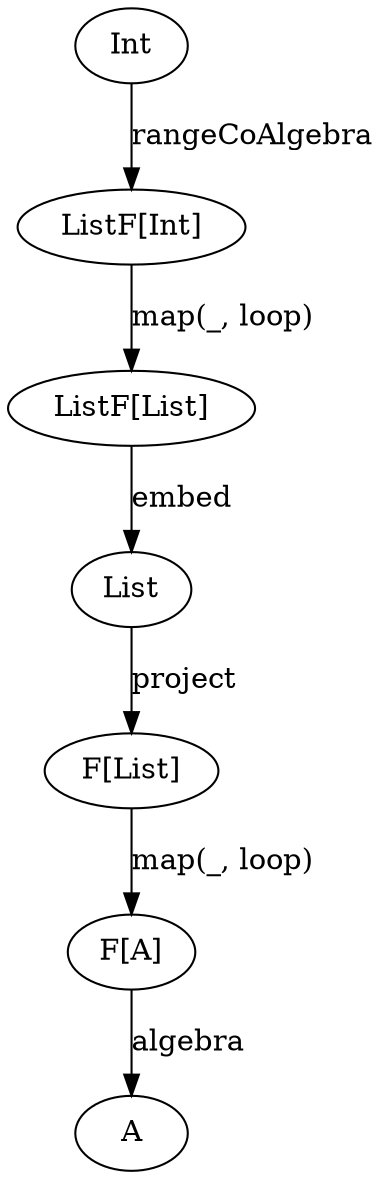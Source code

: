 digraph {
    class="dual"

    B[label="List" class="disabled"]

    subgraph FB_graph {
        anaFB[label="ListF[List]" class="disabled"]
        cataFB[label="F[List]"]
    }

    subgraph FA_graph {
        anaFA[label="ListF[Int]" class="disabled"]
        cataFA[label="F[A]"]
    }

    subgraph A_graph {
        anaA[label=Int class="disabled"]
        cataA[label=A class="disabled"]
    }

    B      -> cataFB[label=project class="disabled"]
    cataFB -> cataFA[label="map(_, loop)"]
    cataFA -> cataA[label=algebra class="disabled"]

    anaA  -> anaFA[label=rangeCoAlgebra class="disabled"]
    anaFA -> anaFB[label="map(_, loop)" class="disabled"]
    anaFB -> B[label=embed class="disabled"]

}
